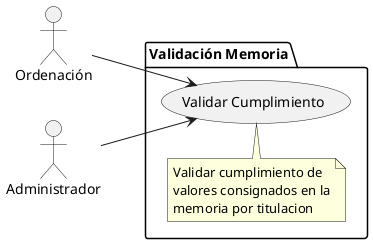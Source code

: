 @startuml
left to right direction

actor "Ordenación" as ord
actor "Administrador" as admin

package "Validación Memoria" as valMemPackage {
    usecase "Validar Cumplimiento" as valCumpli1
    note top
        Validar cumplimiento de
        valores consignados en la
        memoria por titulacion
    end note
}

ord --> valCumpli1
admin --> valCumpli1
@enduml